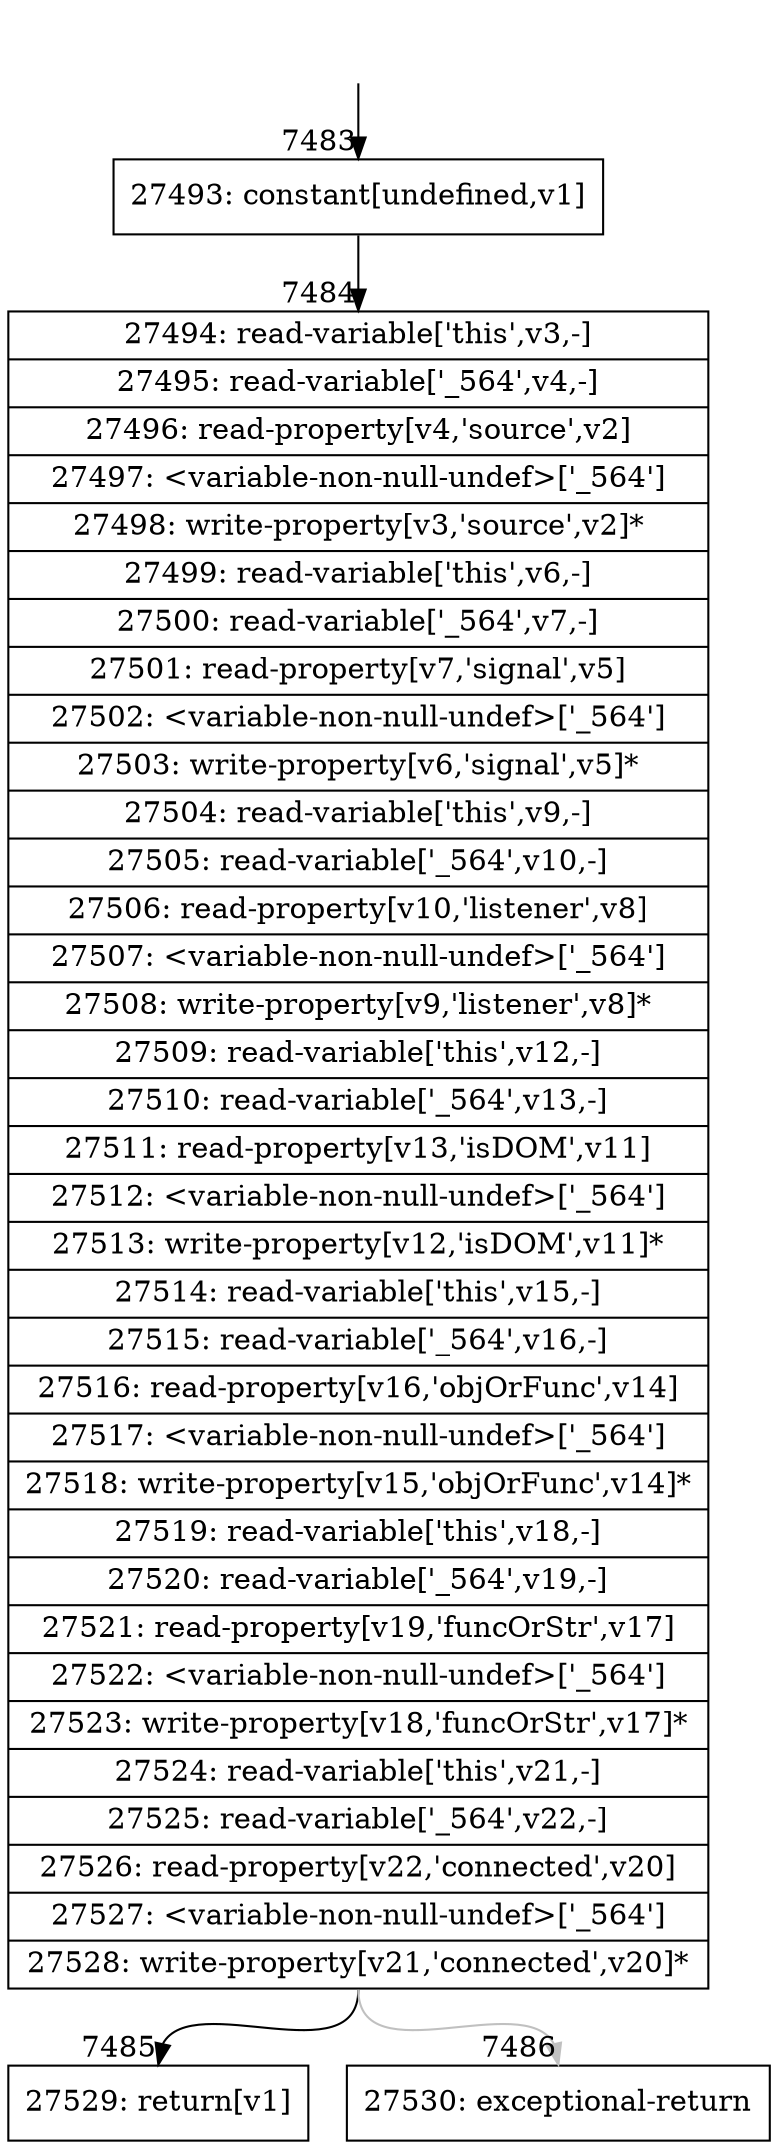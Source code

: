 digraph {
rankdir="TD"
BB_entry492[shape=none,label=""];
BB_entry492 -> BB7483 [tailport=s, headport=n, headlabel="    7483"]
BB7483 [shape=record label="{27493: constant[undefined,v1]}" ] 
BB7483 -> BB7484 [tailport=s, headport=n, headlabel="      7484"]
BB7484 [shape=record label="{27494: read-variable['this',v3,-]|27495: read-variable['_564',v4,-]|27496: read-property[v4,'source',v2]|27497: \<variable-non-null-undef\>['_564']|27498: write-property[v3,'source',v2]*|27499: read-variable['this',v6,-]|27500: read-variable['_564',v7,-]|27501: read-property[v7,'signal',v5]|27502: \<variable-non-null-undef\>['_564']|27503: write-property[v6,'signal',v5]*|27504: read-variable['this',v9,-]|27505: read-variable['_564',v10,-]|27506: read-property[v10,'listener',v8]|27507: \<variable-non-null-undef\>['_564']|27508: write-property[v9,'listener',v8]*|27509: read-variable['this',v12,-]|27510: read-variable['_564',v13,-]|27511: read-property[v13,'isDOM',v11]|27512: \<variable-non-null-undef\>['_564']|27513: write-property[v12,'isDOM',v11]*|27514: read-variable['this',v15,-]|27515: read-variable['_564',v16,-]|27516: read-property[v16,'objOrFunc',v14]|27517: \<variable-non-null-undef\>['_564']|27518: write-property[v15,'objOrFunc',v14]*|27519: read-variable['this',v18,-]|27520: read-variable['_564',v19,-]|27521: read-property[v19,'funcOrStr',v17]|27522: \<variable-non-null-undef\>['_564']|27523: write-property[v18,'funcOrStr',v17]*|27524: read-variable['this',v21,-]|27525: read-variable['_564',v22,-]|27526: read-property[v22,'connected',v20]|27527: \<variable-non-null-undef\>['_564']|27528: write-property[v21,'connected',v20]*}" ] 
BB7484 -> BB7485 [tailport=s, headport=n, headlabel="      7485"]
BB7484 -> BB7486 [tailport=s, headport=n, color=gray, headlabel="      7486"]
BB7485 [shape=record label="{27529: return[v1]}" ] 
BB7486 [shape=record label="{27530: exceptional-return}" ] 
//#$~ 5292
}
